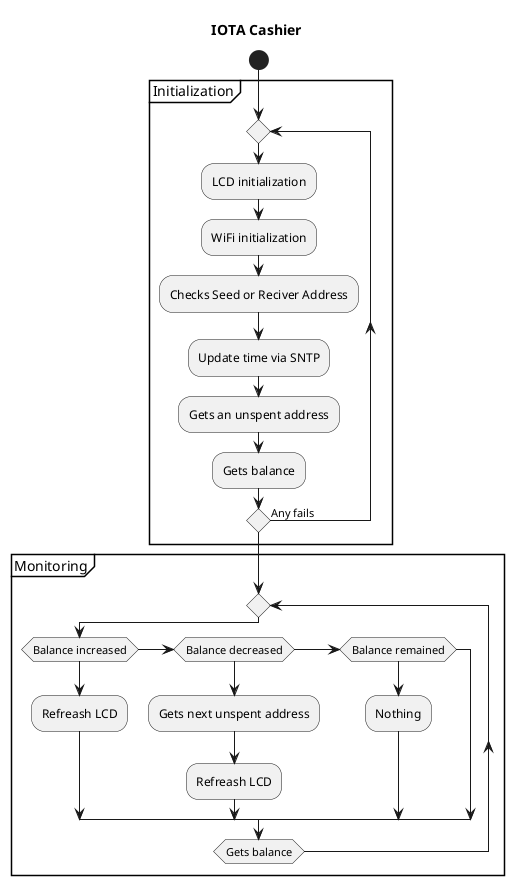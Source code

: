 ' IOTA Cashier
@startuml
title IOTA Cashier

start
partition Initialization {
repeat
-LCD initialization
-WiFi initialization
-Checks Seed or Reciver Address
-Update time via SNTP
-Gets an unspent address
-Gets balance
repeat while ( ) is (Any fails)
}

partition Monitoring {
repeat
  if (Balance increased) then ( )
    :Refreash LCD;
  elseif (Balance decreased) then ( )
    :Gets next unspent address;
    :Refreash LCD;
  elseif (Balance remained) then ( )
    :Nothing;
  endif
repeat while (Gets balance) is ( )
}
@enduml